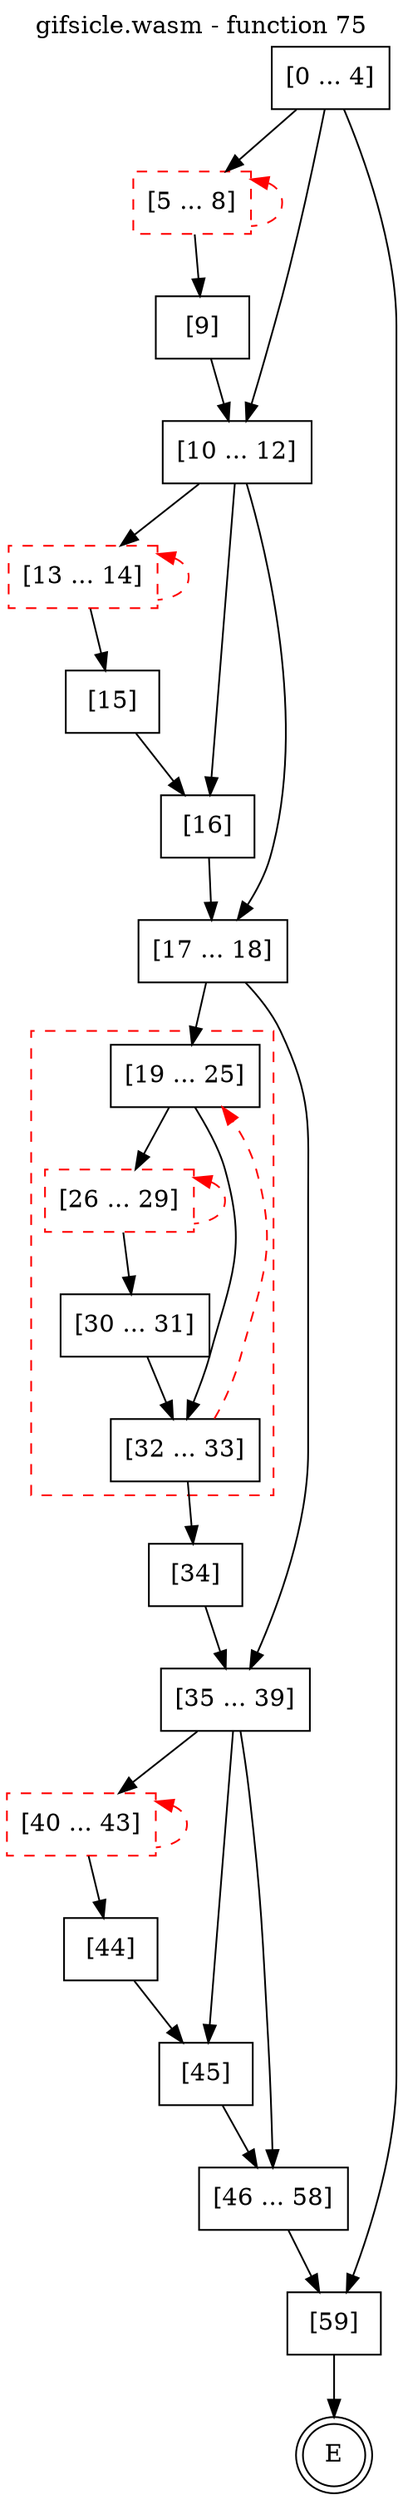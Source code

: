 digraph finite_state_machine {
    label = "gifsicle.wasm - function 75"
    labelloc =  t
    labelfontsize = 16
    labelfontcolor = black
    labelfontname = "Helvetica"
    node [shape = doublecircle]; E ;
    node [shape = box];
    node [shape=box, color=black, style=solid] 0[label="[0 ... 4]"]
    node [shape=box, color=red, style=dashed] 5[label="[5 ... 8]"]
    node [shape=box, color=black, style=solid] 9[label="[9]"]
    node [shape=box, color=black, style=solid] 10[label="[10 ... 12]"]
    node [shape=box, color=red, style=dashed] 13[label="[13 ... 14]"]
    node [shape=box, color=black, style=solid] 15[label="[15]"]
    node [shape=box, color=black, style=solid] 16[label="[16]"]
    node [shape=box, color=black, style=solid] 17[label="[17 ... 18]"]
    subgraph cluster_19{
    label = "";
    style = dashed color = red;
    node [shape=box, color=black, style=solid] 19[label="[19 ... 25]"]
    node [shape=box, color=red, style=dashed] 26[label="[26 ... 29]"]
    node [shape=box, color=black, style=solid] 30[label="[30 ... 31]"]
    node [shape=box, color=black, style=solid] 32[label="[32 ... 33]"]
    }
    node [shape=box, color=black, style=solid] 34[label="[34]"]
    node [shape=box, color=black, style=solid] 35[label="[35 ... 39]"]
    node [shape=box, color=red, style=dashed] 40[label="[40 ... 43]"]
    node [shape=box, color=black, style=solid] 44[label="[44]"]
    node [shape=box, color=black, style=solid] 45[label="[45]"]
    node [shape=box, color=black, style=solid] 46[label="[46 ... 58]"]
    node [shape=box, color=black, style=solid] 59[label="[59]"]
    0 -> 5;
    0 -> 10;
    0 -> 59;
    5 -> 9;
    5 -> 5[style="dashed" color="red" dir=back];
    9 -> 10;
    10 -> 13;
    10 -> 16;
    10 -> 17;
    13 -> 15;
    13 -> 13[style="dashed" color="red" dir=back];
    15 -> 16;
    16 -> 17;
    17 -> 19;
    17 -> 35;
    19 -> 26;
    19 -> 32;
    26 -> 30;
    26 -> 26[style="dashed" color="red" dir=back];
    30 -> 32;
    32 -> 19[style="dashed" color="red"];
    32 -> 34;
    34 -> 35;
    35 -> 40;
    35 -> 45;
    35 -> 46;
    40 -> 44;
    40 -> 40[style="dashed" color="red" dir=back];
    44 -> 45;
    45 -> 46;
    46 -> 59;
    59 -> E;
}
